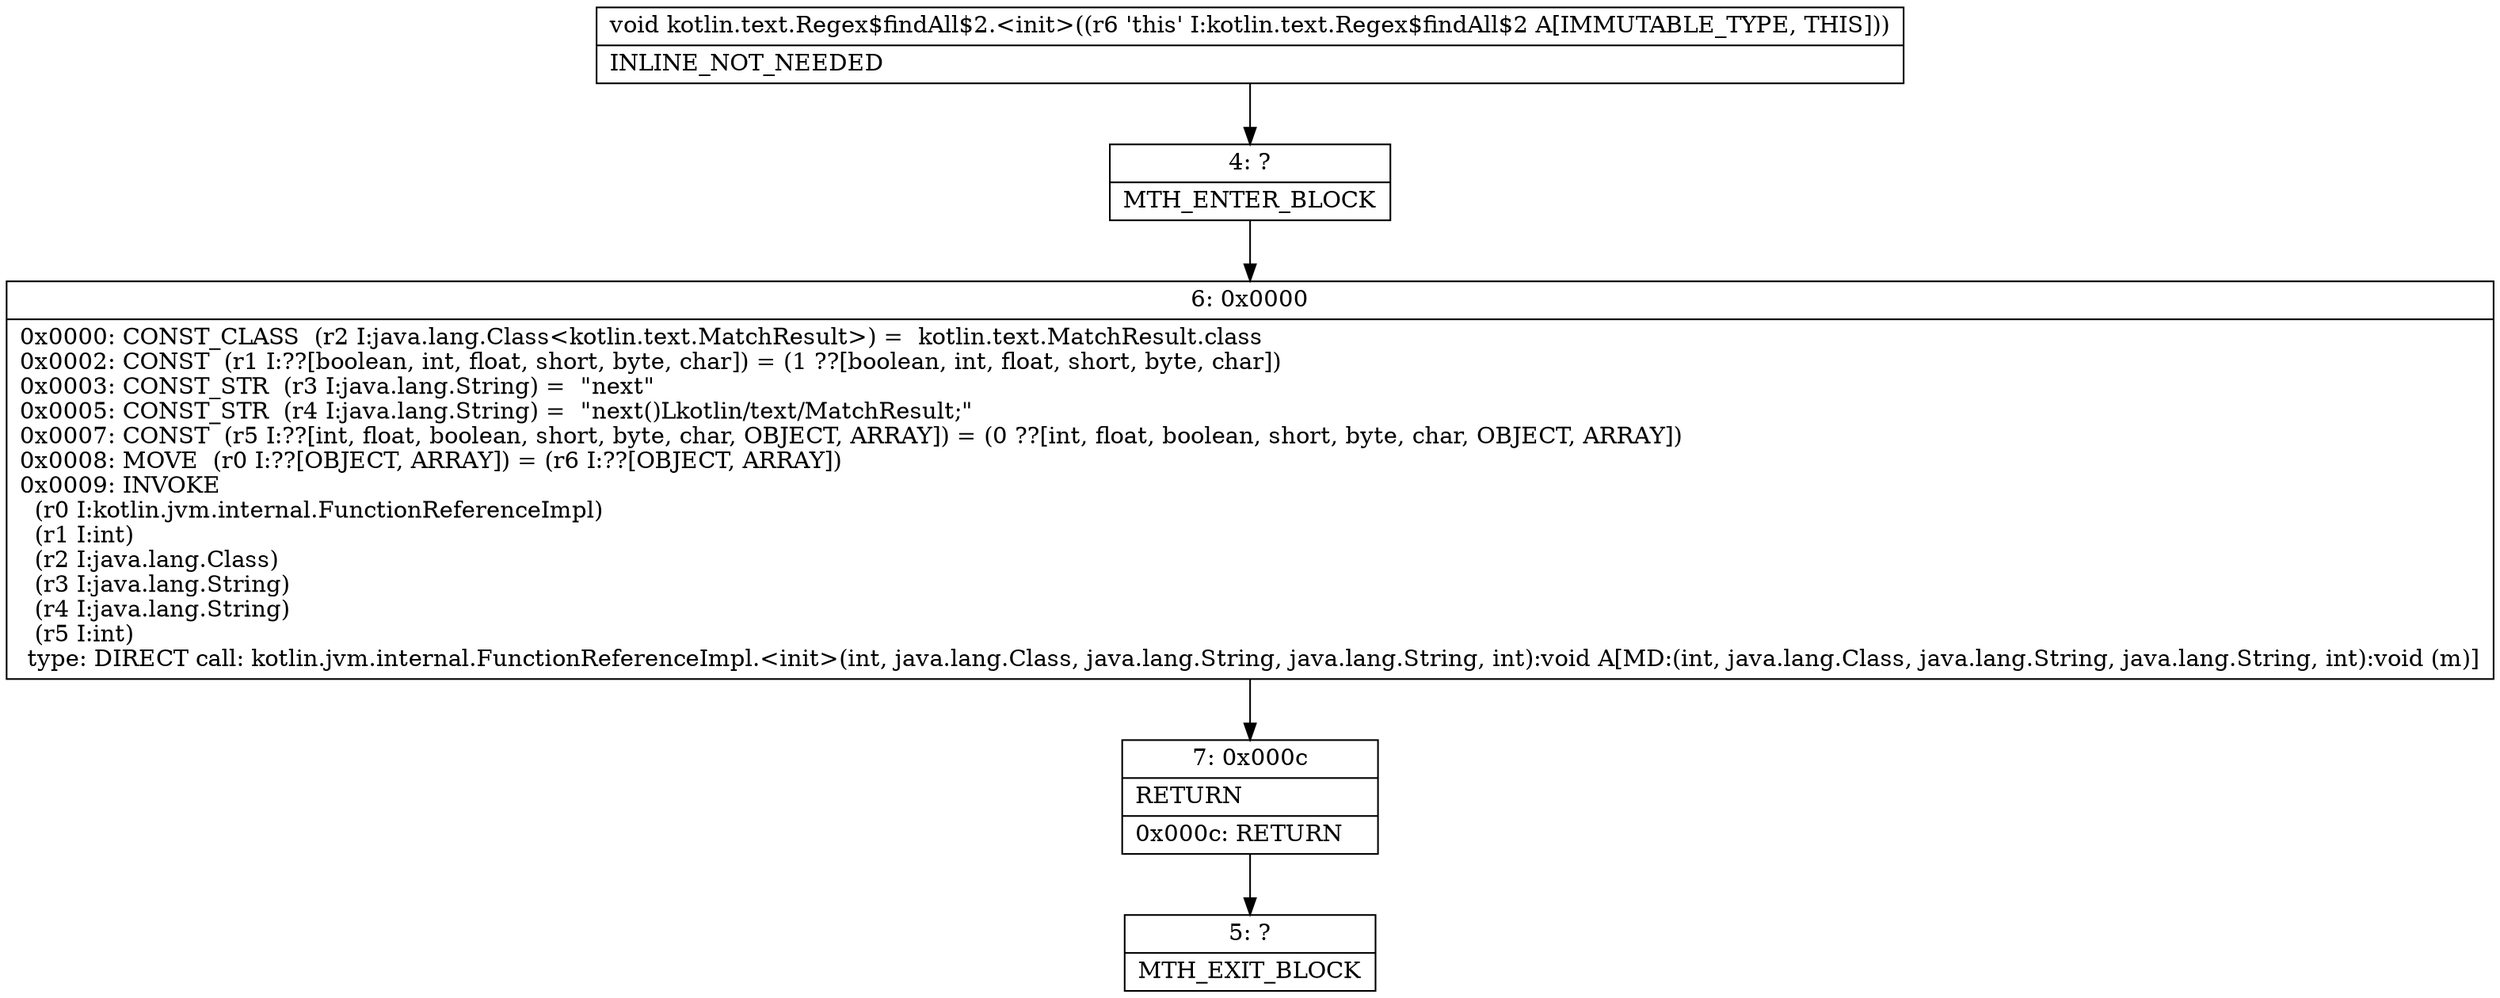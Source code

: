 digraph "CFG forkotlin.text.Regex$findAll$2.\<init\>()V" {
Node_4 [shape=record,label="{4\:\ ?|MTH_ENTER_BLOCK\l}"];
Node_6 [shape=record,label="{6\:\ 0x0000|0x0000: CONST_CLASS  (r2 I:java.lang.Class\<kotlin.text.MatchResult\>) =  kotlin.text.MatchResult.class \l0x0002: CONST  (r1 I:??[boolean, int, float, short, byte, char]) = (1 ??[boolean, int, float, short, byte, char]) \l0x0003: CONST_STR  (r3 I:java.lang.String) =  \"next\" \l0x0005: CONST_STR  (r4 I:java.lang.String) =  \"next()Lkotlin\/text\/MatchResult;\" \l0x0007: CONST  (r5 I:??[int, float, boolean, short, byte, char, OBJECT, ARRAY]) = (0 ??[int, float, boolean, short, byte, char, OBJECT, ARRAY]) \l0x0008: MOVE  (r0 I:??[OBJECT, ARRAY]) = (r6 I:??[OBJECT, ARRAY]) \l0x0009: INVOKE  \l  (r0 I:kotlin.jvm.internal.FunctionReferenceImpl)\l  (r1 I:int)\l  (r2 I:java.lang.Class)\l  (r3 I:java.lang.String)\l  (r4 I:java.lang.String)\l  (r5 I:int)\l type: DIRECT call: kotlin.jvm.internal.FunctionReferenceImpl.\<init\>(int, java.lang.Class, java.lang.String, java.lang.String, int):void A[MD:(int, java.lang.Class, java.lang.String, java.lang.String, int):void (m)]\l}"];
Node_7 [shape=record,label="{7\:\ 0x000c|RETURN\l|0x000c: RETURN   \l}"];
Node_5 [shape=record,label="{5\:\ ?|MTH_EXIT_BLOCK\l}"];
MethodNode[shape=record,label="{void kotlin.text.Regex$findAll$2.\<init\>((r6 'this' I:kotlin.text.Regex$findAll$2 A[IMMUTABLE_TYPE, THIS]))  | INLINE_NOT_NEEDED\l}"];
MethodNode -> Node_4;Node_4 -> Node_6;
Node_6 -> Node_7;
Node_7 -> Node_5;
}

